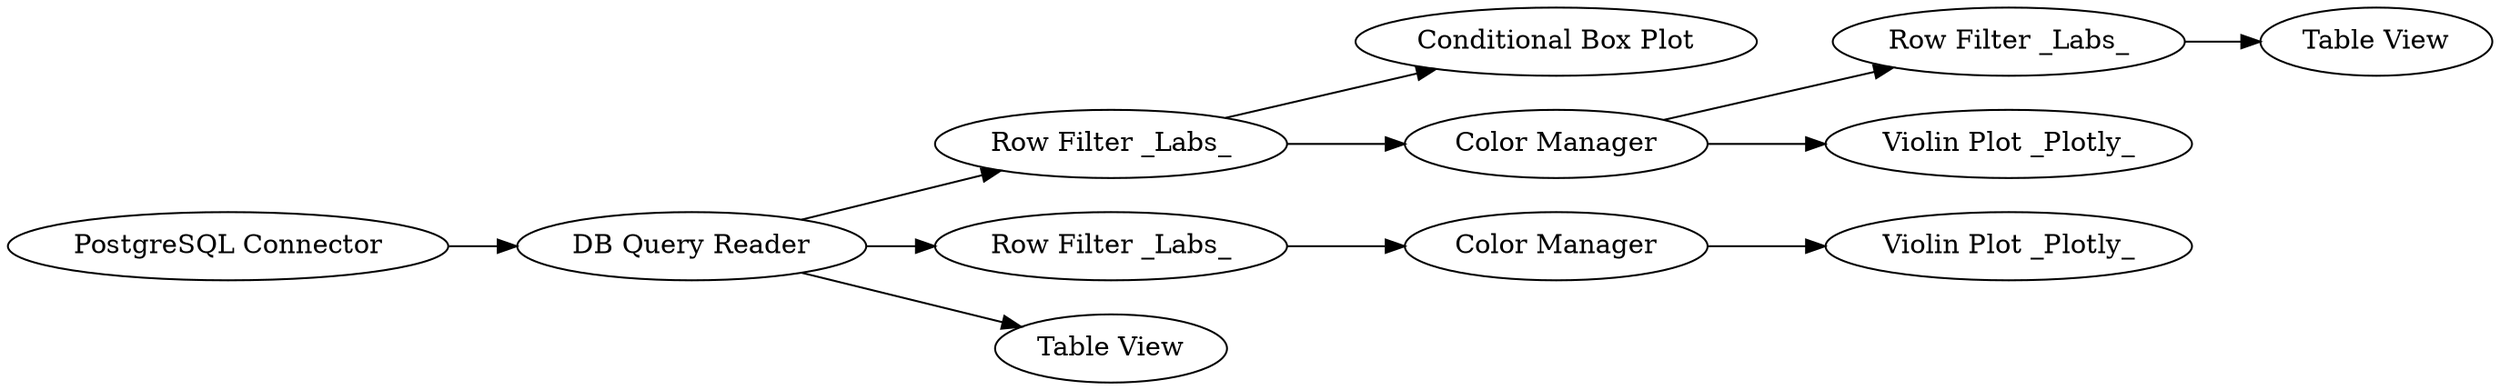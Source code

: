 digraph {
	7 -> 8
	6 -> 11
	11 -> 9
	13 -> 14
	2 -> 4
	2 -> 6
	2 -> 7
	7 -> 13
	14 -> 15
	1 -> 2
	13 -> 12
	13 [label="Color Manager"]
	1 [label="PostgreSQL Connector"]
	7 [label="Row Filter _Labs_"]
	9 [label="Violin Plot _Plotly_"]
	11 [label="Color Manager"]
	4 [label="Table View"]
	6 [label="Row Filter _Labs_"]
	8 [label="Conditional Box Plot"]
	15 [label="Table View"]
	14 [label="Row Filter _Labs_"]
	2 [label="DB Query Reader"]
	12 [label="Violin Plot _Plotly_"]
	rankdir=LR
}
